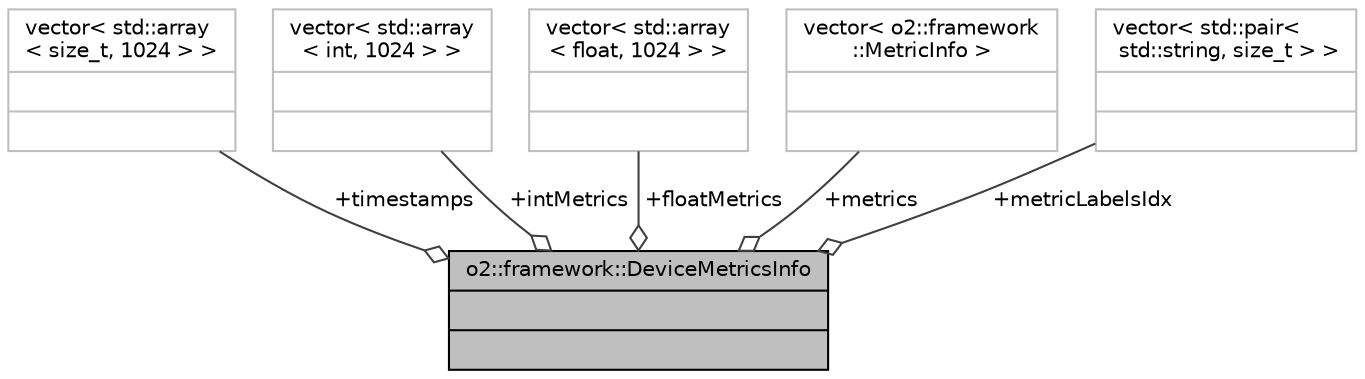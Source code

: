 digraph "o2::framework::DeviceMetricsInfo"
{
 // INTERACTIVE_SVG=YES
  bgcolor="transparent";
  edge [fontname="Helvetica",fontsize="10",labelfontname="Helvetica",labelfontsize="10"];
  node [fontname="Helvetica",fontsize="10",shape=record];
  Node1 [label="{o2::framework::DeviceMetricsInfo\n||}",height=0.2,width=0.4,color="black", fillcolor="grey75", style="filled" fontcolor="black"];
  Node2 -> Node1 [color="grey25",fontsize="10",style="solid",label=" +timestamps" ,arrowhead="odiamond",fontname="Helvetica"];
  Node2 [label="{vector\< std::array\l\< size_t, 1024 \> \>\n||}",height=0.2,width=0.4,color="grey75"];
  Node3 -> Node1 [color="grey25",fontsize="10",style="solid",label=" +intMetrics" ,arrowhead="odiamond",fontname="Helvetica"];
  Node3 [label="{vector\< std::array\l\< int, 1024 \> \>\n||}",height=0.2,width=0.4,color="grey75"];
  Node4 -> Node1 [color="grey25",fontsize="10",style="solid",label=" +floatMetrics" ,arrowhead="odiamond",fontname="Helvetica"];
  Node4 [label="{vector\< std::array\l\< float, 1024 \> \>\n||}",height=0.2,width=0.4,color="grey75"];
  Node5 -> Node1 [color="grey25",fontsize="10",style="solid",label=" +metrics" ,arrowhead="odiamond",fontname="Helvetica"];
  Node5 [label="{vector\< o2::framework\l::MetricInfo \>\n||}",height=0.2,width=0.4,color="grey75"];
  Node6 -> Node1 [color="grey25",fontsize="10",style="solid",label=" +metricLabelsIdx" ,arrowhead="odiamond",fontname="Helvetica"];
  Node6 [label="{vector\< std::pair\<\l std::string, size_t \> \>\n||}",height=0.2,width=0.4,color="grey75"];
}
